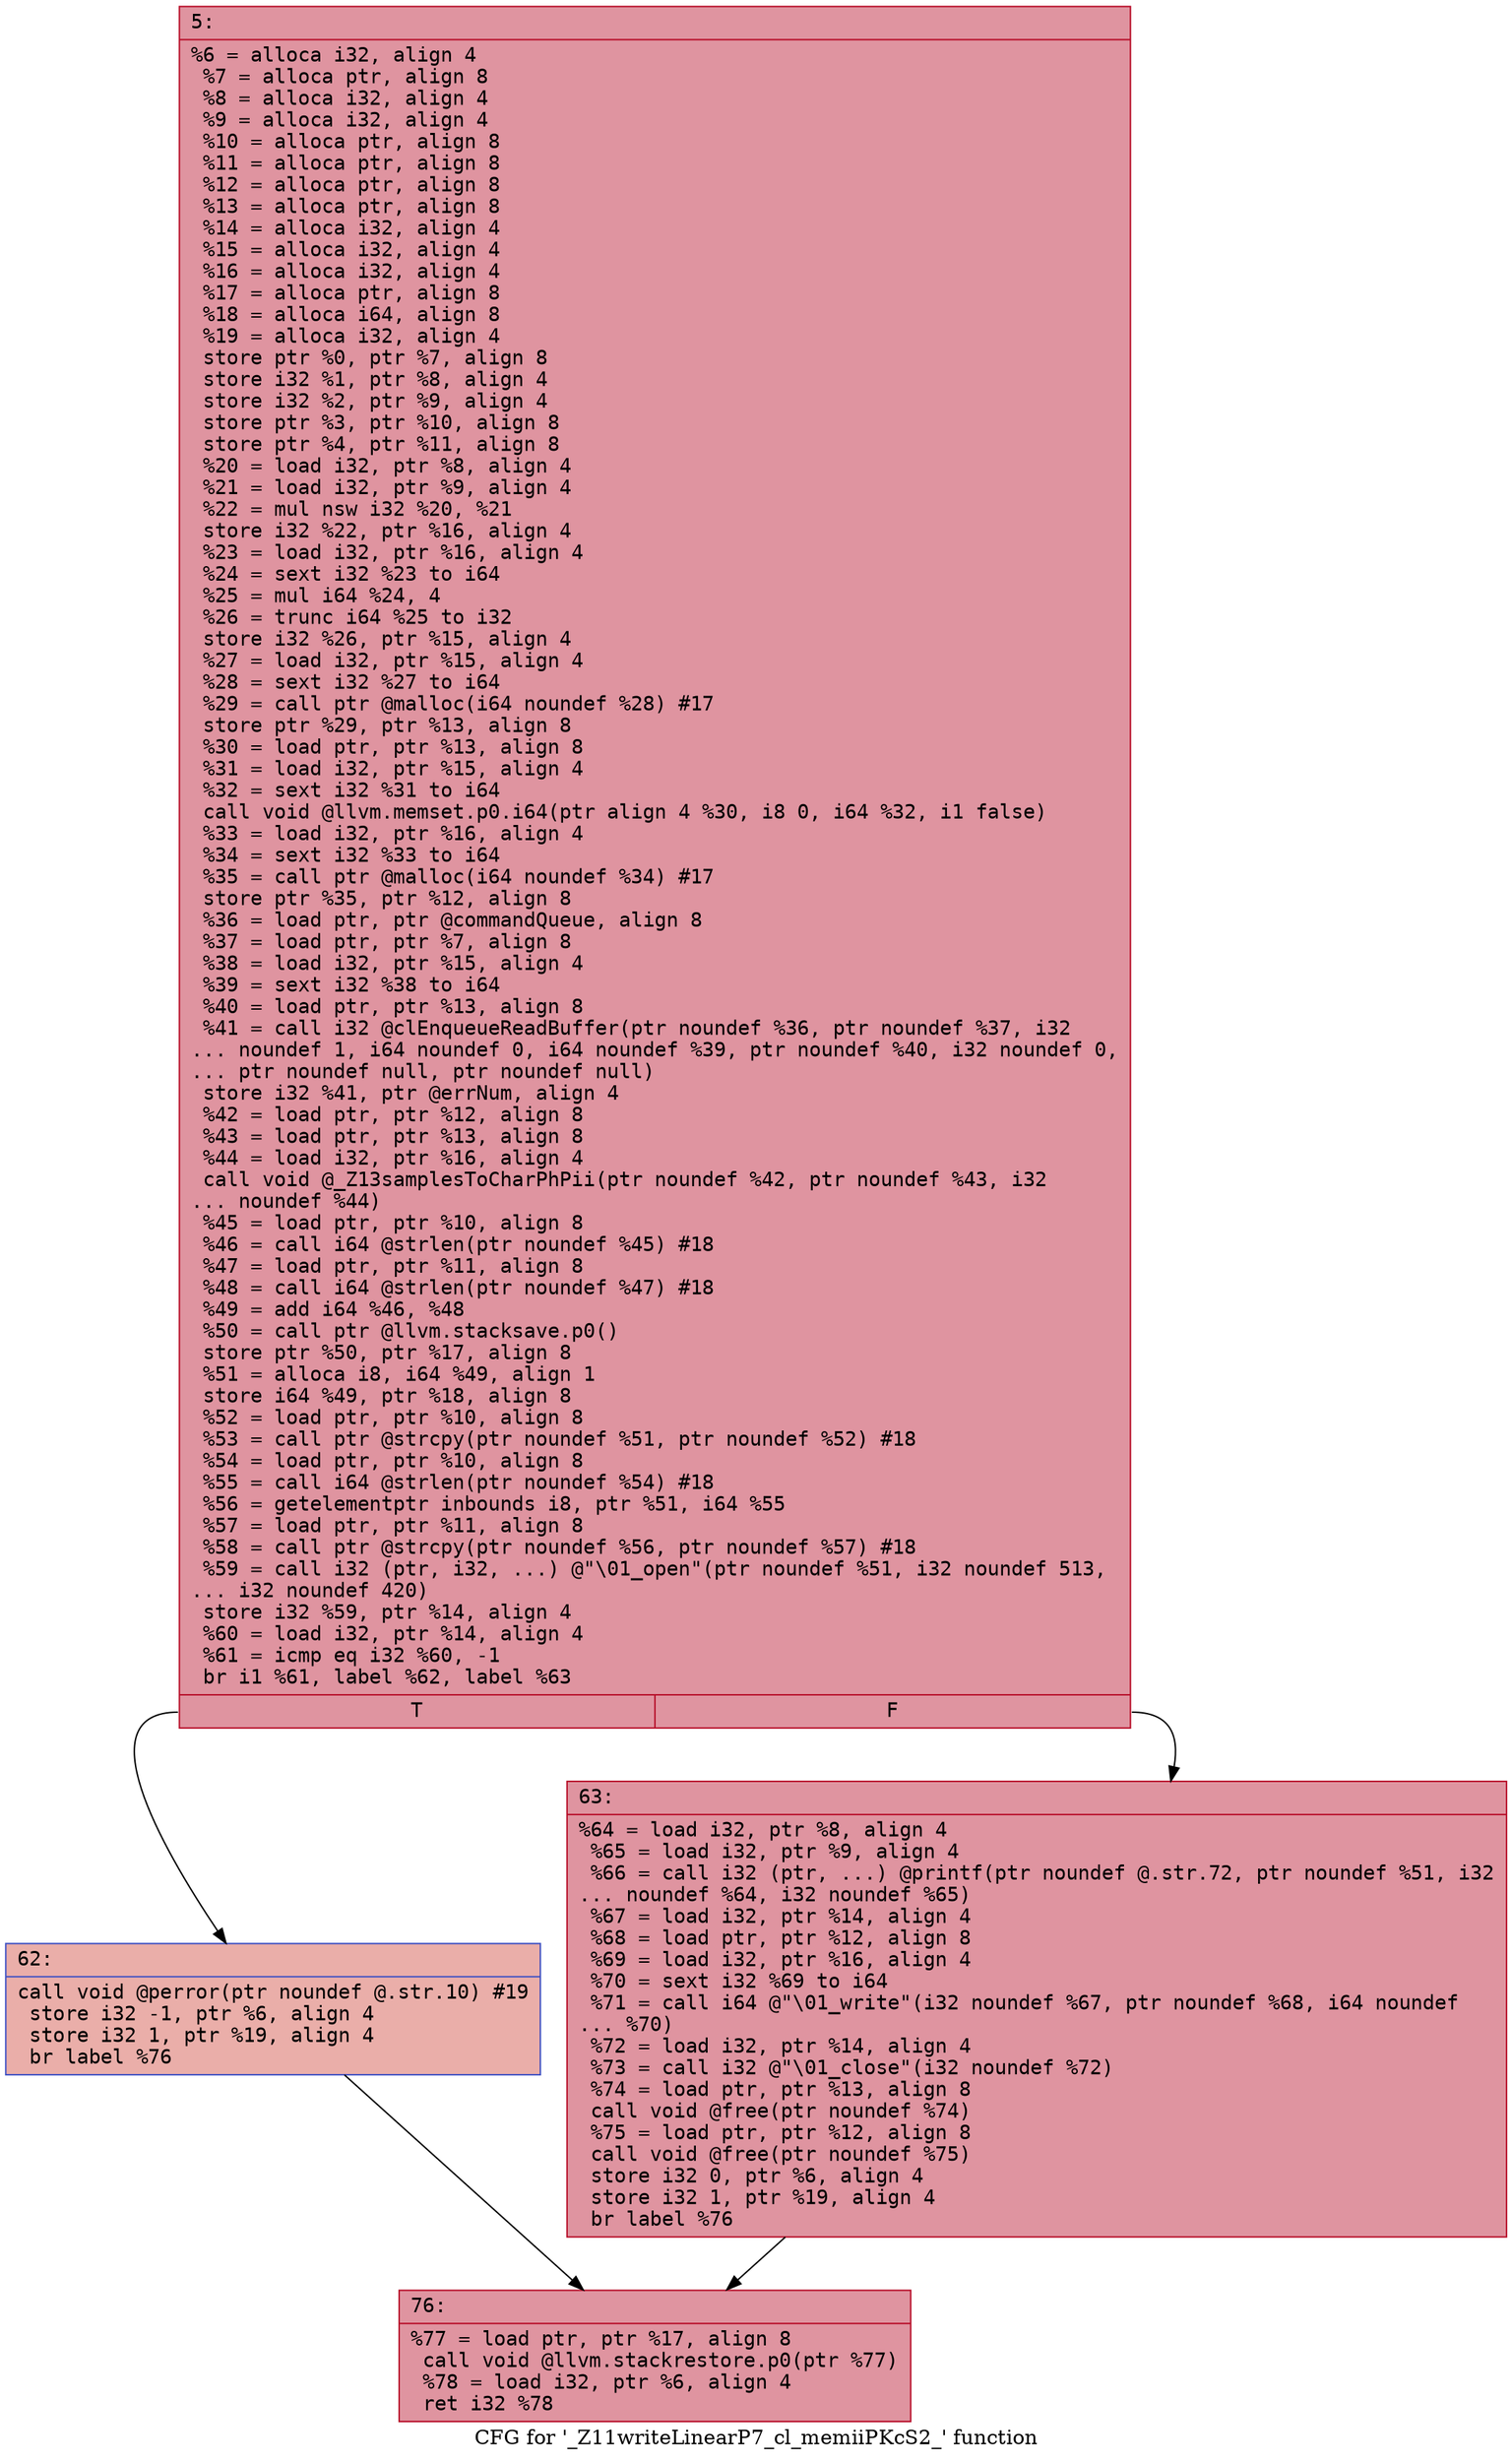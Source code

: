 digraph "CFG for '_Z11writeLinearP7_cl_memiiPKcS2_' function" {
	label="CFG for '_Z11writeLinearP7_cl_memiiPKcS2_' function";

	Node0x6000006307d0 [shape=record,color="#b70d28ff", style=filled, fillcolor="#b70d2870" fontname="Courier",label="{5:\l|  %6 = alloca i32, align 4\l  %7 = alloca ptr, align 8\l  %8 = alloca i32, align 4\l  %9 = alloca i32, align 4\l  %10 = alloca ptr, align 8\l  %11 = alloca ptr, align 8\l  %12 = alloca ptr, align 8\l  %13 = alloca ptr, align 8\l  %14 = alloca i32, align 4\l  %15 = alloca i32, align 4\l  %16 = alloca i32, align 4\l  %17 = alloca ptr, align 8\l  %18 = alloca i64, align 8\l  %19 = alloca i32, align 4\l  store ptr %0, ptr %7, align 8\l  store i32 %1, ptr %8, align 4\l  store i32 %2, ptr %9, align 4\l  store ptr %3, ptr %10, align 8\l  store ptr %4, ptr %11, align 8\l  %20 = load i32, ptr %8, align 4\l  %21 = load i32, ptr %9, align 4\l  %22 = mul nsw i32 %20, %21\l  store i32 %22, ptr %16, align 4\l  %23 = load i32, ptr %16, align 4\l  %24 = sext i32 %23 to i64\l  %25 = mul i64 %24, 4\l  %26 = trunc i64 %25 to i32\l  store i32 %26, ptr %15, align 4\l  %27 = load i32, ptr %15, align 4\l  %28 = sext i32 %27 to i64\l  %29 = call ptr @malloc(i64 noundef %28) #17\l  store ptr %29, ptr %13, align 8\l  %30 = load ptr, ptr %13, align 8\l  %31 = load i32, ptr %15, align 4\l  %32 = sext i32 %31 to i64\l  call void @llvm.memset.p0.i64(ptr align 4 %30, i8 0, i64 %32, i1 false)\l  %33 = load i32, ptr %16, align 4\l  %34 = sext i32 %33 to i64\l  %35 = call ptr @malloc(i64 noundef %34) #17\l  store ptr %35, ptr %12, align 8\l  %36 = load ptr, ptr @commandQueue, align 8\l  %37 = load ptr, ptr %7, align 8\l  %38 = load i32, ptr %15, align 4\l  %39 = sext i32 %38 to i64\l  %40 = load ptr, ptr %13, align 8\l  %41 = call i32 @clEnqueueReadBuffer(ptr noundef %36, ptr noundef %37, i32\l... noundef 1, i64 noundef 0, i64 noundef %39, ptr noundef %40, i32 noundef 0,\l... ptr noundef null, ptr noundef null)\l  store i32 %41, ptr @errNum, align 4\l  %42 = load ptr, ptr %12, align 8\l  %43 = load ptr, ptr %13, align 8\l  %44 = load i32, ptr %16, align 4\l  call void @_Z13samplesToCharPhPii(ptr noundef %42, ptr noundef %43, i32\l... noundef %44)\l  %45 = load ptr, ptr %10, align 8\l  %46 = call i64 @strlen(ptr noundef %45) #18\l  %47 = load ptr, ptr %11, align 8\l  %48 = call i64 @strlen(ptr noundef %47) #18\l  %49 = add i64 %46, %48\l  %50 = call ptr @llvm.stacksave.p0()\l  store ptr %50, ptr %17, align 8\l  %51 = alloca i8, i64 %49, align 1\l  store i64 %49, ptr %18, align 8\l  %52 = load ptr, ptr %10, align 8\l  %53 = call ptr @strcpy(ptr noundef %51, ptr noundef %52) #18\l  %54 = load ptr, ptr %10, align 8\l  %55 = call i64 @strlen(ptr noundef %54) #18\l  %56 = getelementptr inbounds i8, ptr %51, i64 %55\l  %57 = load ptr, ptr %11, align 8\l  %58 = call ptr @strcpy(ptr noundef %56, ptr noundef %57) #18\l  %59 = call i32 (ptr, i32, ...) @\"\\01_open\"(ptr noundef %51, i32 noundef 513,\l... i32 noundef 420)\l  store i32 %59, ptr %14, align 4\l  %60 = load i32, ptr %14, align 4\l  %61 = icmp eq i32 %60, -1\l  br i1 %61, label %62, label %63\l|{<s0>T|<s1>F}}"];
	Node0x6000006307d0:s0 -> Node0x600000630b40[tooltip="5 -> 62\nProbability 5.88%" ];
	Node0x6000006307d0:s1 -> Node0x600000630b90[tooltip="5 -> 63\nProbability 94.12%" ];
	Node0x600000630b40 [shape=record,color="#3d50c3ff", style=filled, fillcolor="#d0473d70" fontname="Courier",label="{62:\l|  call void @perror(ptr noundef @.str.10) #19\l  store i32 -1, ptr %6, align 4\l  store i32 1, ptr %19, align 4\l  br label %76\l}"];
	Node0x600000630b40 -> Node0x600000630be0[tooltip="62 -> 76\nProbability 100.00%" ];
	Node0x600000630b90 [shape=record,color="#b70d28ff", style=filled, fillcolor="#b70d2870" fontname="Courier",label="{63:\l|  %64 = load i32, ptr %8, align 4\l  %65 = load i32, ptr %9, align 4\l  %66 = call i32 (ptr, ...) @printf(ptr noundef @.str.72, ptr noundef %51, i32\l... noundef %64, i32 noundef %65)\l  %67 = load i32, ptr %14, align 4\l  %68 = load ptr, ptr %12, align 8\l  %69 = load i32, ptr %16, align 4\l  %70 = sext i32 %69 to i64\l  %71 = call i64 @\"\\01_write\"(i32 noundef %67, ptr noundef %68, i64 noundef\l... %70)\l  %72 = load i32, ptr %14, align 4\l  %73 = call i32 @\"\\01_close\"(i32 noundef %72)\l  %74 = load ptr, ptr %13, align 8\l  call void @free(ptr noundef %74)\l  %75 = load ptr, ptr %12, align 8\l  call void @free(ptr noundef %75)\l  store i32 0, ptr %6, align 4\l  store i32 1, ptr %19, align 4\l  br label %76\l}"];
	Node0x600000630b90 -> Node0x600000630be0[tooltip="63 -> 76\nProbability 100.00%" ];
	Node0x600000630be0 [shape=record,color="#b70d28ff", style=filled, fillcolor="#b70d2870" fontname="Courier",label="{76:\l|  %77 = load ptr, ptr %17, align 8\l  call void @llvm.stackrestore.p0(ptr %77)\l  %78 = load i32, ptr %6, align 4\l  ret i32 %78\l}"];
}
